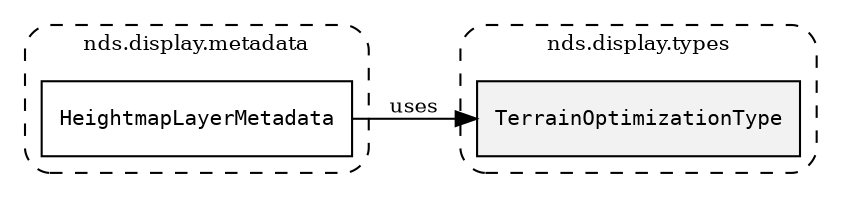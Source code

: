 /**
 * This dot file creates symbol collaboration diagram for TerrainOptimizationType.
 */
digraph ZSERIO
{
    node [shape=box, fontsize=10];
    rankdir="LR";
    fontsize=10;
    tooltip="TerrainOptimizationType collaboration diagram";

    subgraph "cluster_nds.display.types"
    {
        style="dashed, rounded";
        label="nds.display.types";
        tooltip="Package nds.display.types";
        href="../../../content/packages/nds.display.types.html#Package-nds-display-types";
        target="_parent";

        "TerrainOptimizationType" [style="filled", fillcolor="#0000000D", target="_parent", label=<<font face="monospace"><table align="center" border="0" cellspacing="0" cellpadding="0"><tr><td href="../../../content/packages/nds.display.types.html#Bitmask-TerrainOptimizationType" title="Bitmask defined in nds.display.types">TerrainOptimizationType</td></tr></table></font>>];
    }

    subgraph "cluster_nds.display.metadata"
    {
        style="dashed, rounded";
        label="nds.display.metadata";
        tooltip="Package nds.display.metadata";
        href="../../../content/packages/nds.display.metadata.html#Package-nds-display-metadata";
        target="_parent";

        "HeightmapLayerMetadata" [target="_parent", label=<<font face="monospace"><table align="center" border="0" cellspacing="0" cellpadding="0"><tr><td href="../../../content/packages/nds.display.metadata.html#Structure-HeightmapLayerMetadata" title="Structure defined in nds.display.metadata">HeightmapLayerMetadata</td></tr></table></font>>];
    }

    "HeightmapLayerMetadata" -> "TerrainOptimizationType" [label="uses", fontsize=10];
}
